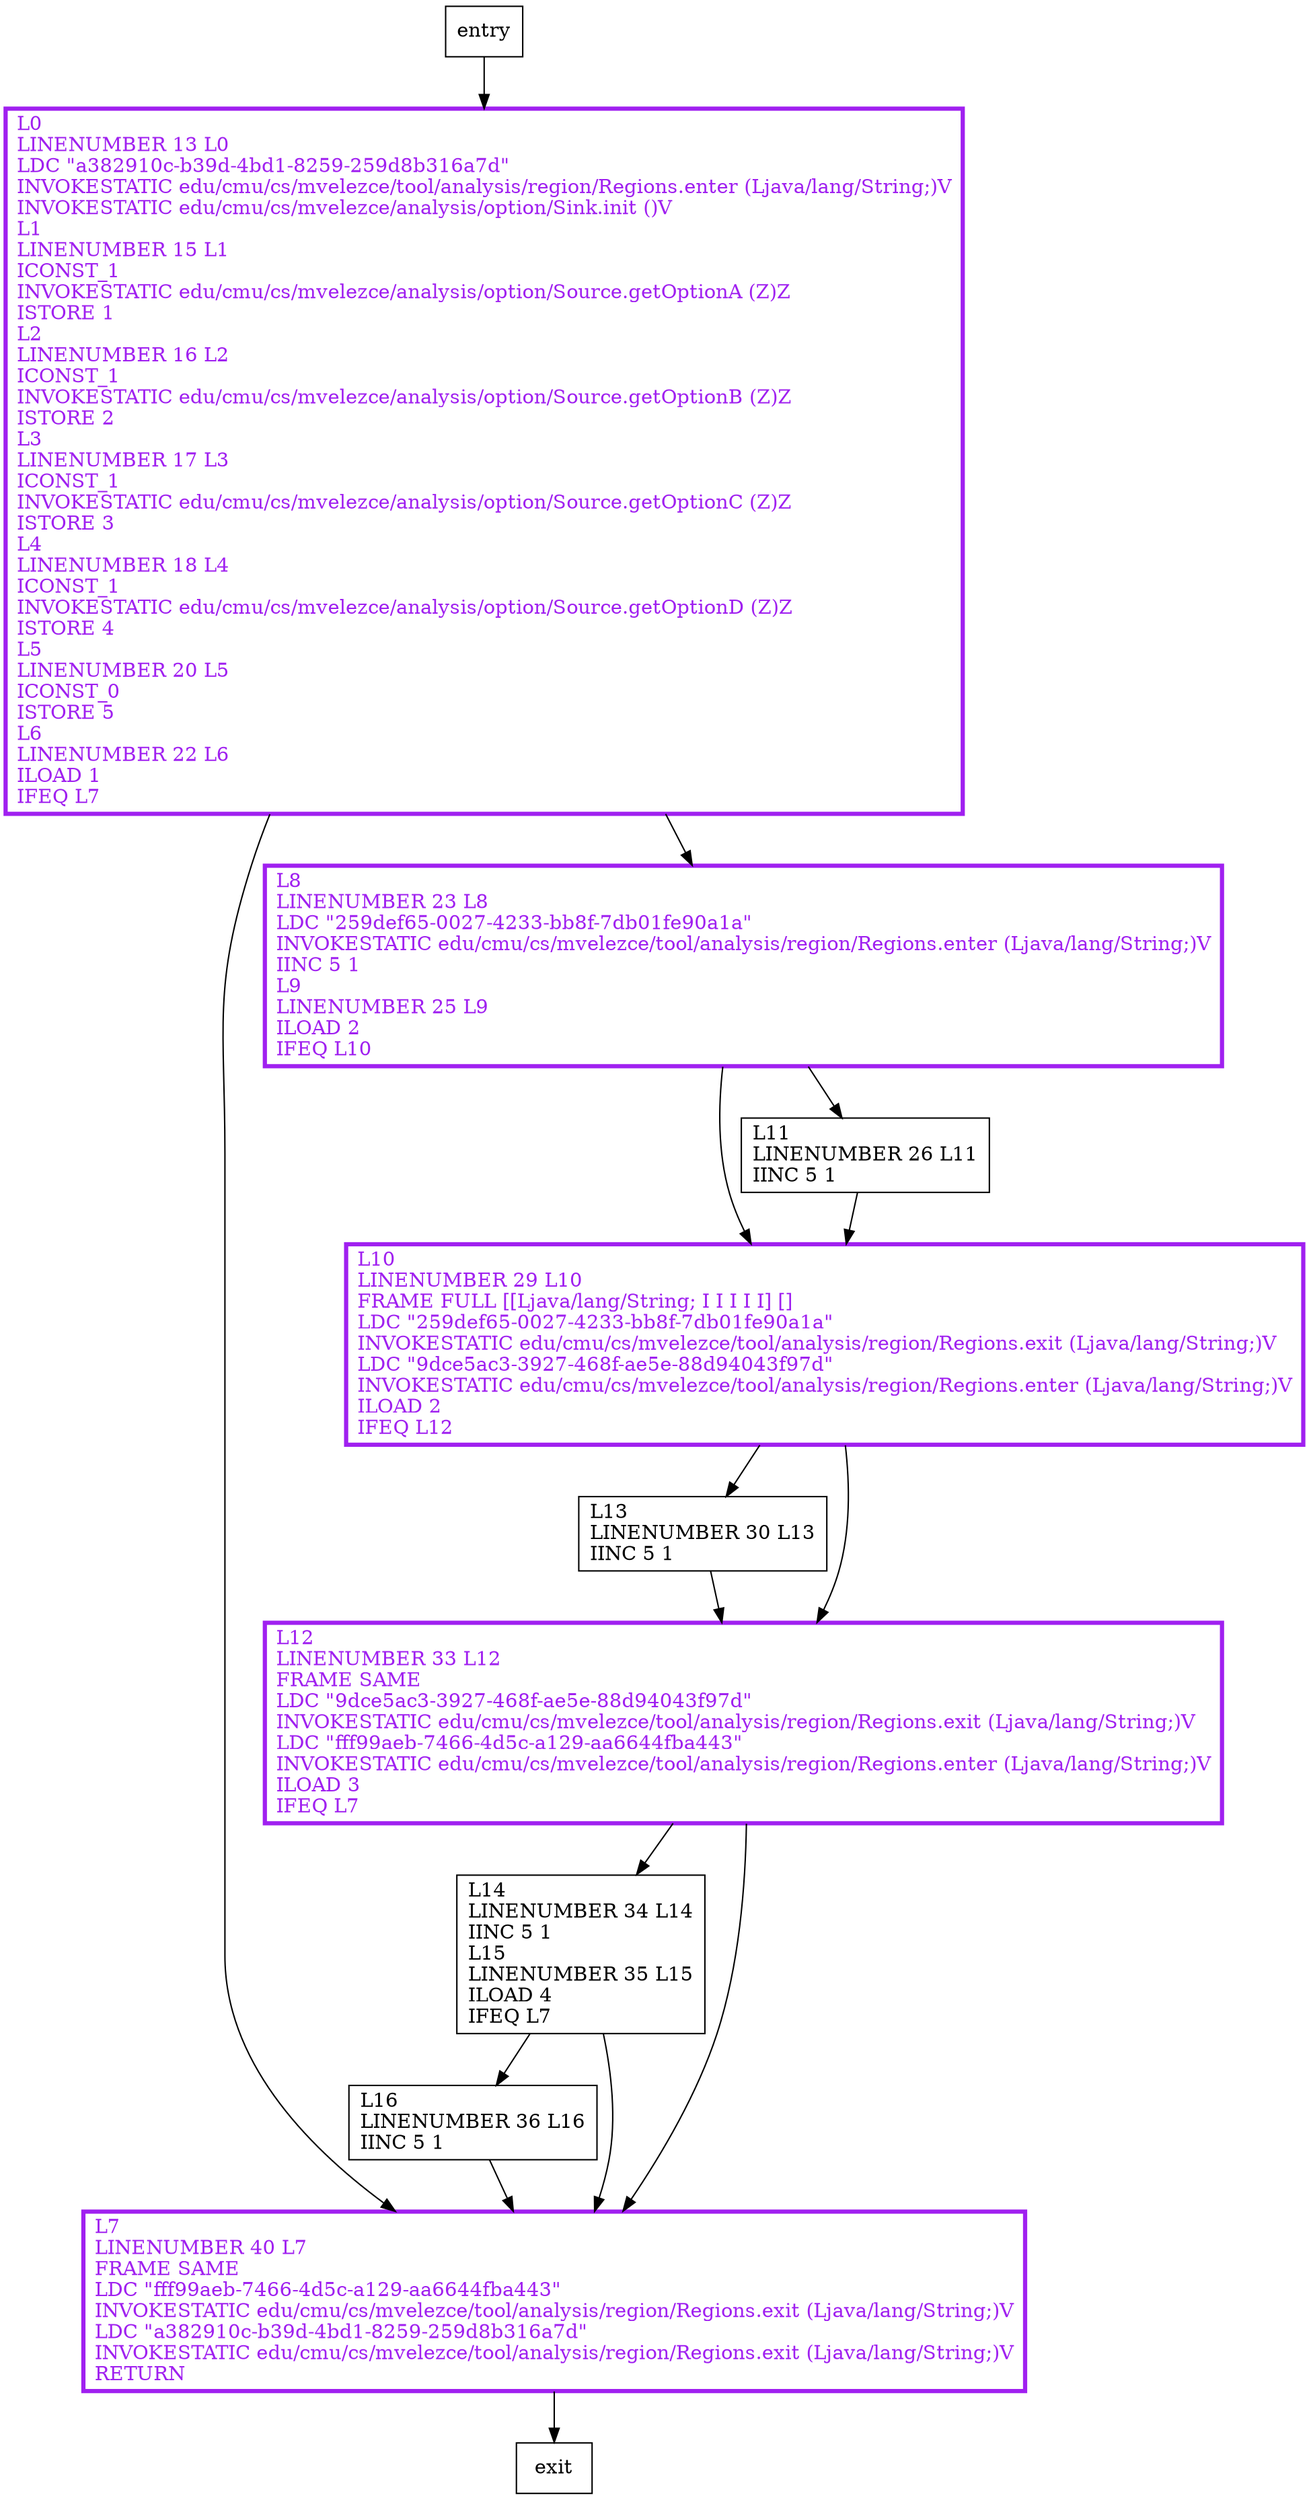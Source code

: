 digraph main {
node [shape=record];
1330952566 [label="L16\lLINENUMBER 36 L16\lIINC 5 1\l"];
2018614627 [label="L14\lLINENUMBER 34 L14\lIINC 5 1\lL15\lLINENUMBER 35 L15\lILOAD 4\lIFEQ L7\l"];
1002020563 [label="L10\lLINENUMBER 29 L10\lFRAME FULL [[Ljava/lang/String; I I I I I] []\lLDC \"259def65-0027-4233-bb8f-7db01fe90a1a\"\lINVOKESTATIC edu/cmu/cs/mvelezce/tool/analysis/region/Regions.exit (Ljava/lang/String;)V\lLDC \"9dce5ac3-3927-468f-ae5e-88d94043f97d\"\lINVOKESTATIC edu/cmu/cs/mvelezce/tool/analysis/region/Regions.enter (Ljava/lang/String;)V\lILOAD 2\lIFEQ L12\l"];
95025717 [label="L7\lLINENUMBER 40 L7\lFRAME SAME\lLDC \"fff99aeb-7466-4d5c-a129-aa6644fba443\"\lINVOKESTATIC edu/cmu/cs/mvelezce/tool/analysis/region/Regions.exit (Ljava/lang/String;)V\lLDC \"a382910c-b39d-4bd1-8259-259d8b316a7d\"\lINVOKESTATIC edu/cmu/cs/mvelezce/tool/analysis/region/Regions.exit (Ljava/lang/String;)V\lRETURN\l"];
239794696 [label="L0\lLINENUMBER 13 L0\lLDC \"a382910c-b39d-4bd1-8259-259d8b316a7d\"\lINVOKESTATIC edu/cmu/cs/mvelezce/tool/analysis/region/Regions.enter (Ljava/lang/String;)V\lINVOKESTATIC edu/cmu/cs/mvelezce/analysis/option/Sink.init ()V\lL1\lLINENUMBER 15 L1\lICONST_1\lINVOKESTATIC edu/cmu/cs/mvelezce/analysis/option/Source.getOptionA (Z)Z\lISTORE 1\lL2\lLINENUMBER 16 L2\lICONST_1\lINVOKESTATIC edu/cmu/cs/mvelezce/analysis/option/Source.getOptionB (Z)Z\lISTORE 2\lL3\lLINENUMBER 17 L3\lICONST_1\lINVOKESTATIC edu/cmu/cs/mvelezce/analysis/option/Source.getOptionC (Z)Z\lISTORE 3\lL4\lLINENUMBER 18 L4\lICONST_1\lINVOKESTATIC edu/cmu/cs/mvelezce/analysis/option/Source.getOptionD (Z)Z\lISTORE 4\lL5\lLINENUMBER 20 L5\lICONST_0\lISTORE 5\lL6\lLINENUMBER 22 L6\lILOAD 1\lIFEQ L7\l"];
2081124789 [label="L8\lLINENUMBER 23 L8\lLDC \"259def65-0027-4233-bb8f-7db01fe90a1a\"\lINVOKESTATIC edu/cmu/cs/mvelezce/tool/analysis/region/Regions.enter (Ljava/lang/String;)V\lIINC 5 1\lL9\lLINENUMBER 25 L9\lILOAD 2\lIFEQ L10\l"];
266982731 [label="L13\lLINENUMBER 30 L13\lIINC 5 1\l"];
1660598550 [label="L11\lLINENUMBER 26 L11\lIINC 5 1\l"];
675843886 [label="L12\lLINENUMBER 33 L12\lFRAME SAME\lLDC \"9dce5ac3-3927-468f-ae5e-88d94043f97d\"\lINVOKESTATIC edu/cmu/cs/mvelezce/tool/analysis/region/Regions.exit (Ljava/lang/String;)V\lLDC \"fff99aeb-7466-4d5c-a129-aa6644fba443\"\lINVOKESTATIC edu/cmu/cs/mvelezce/tool/analysis/region/Regions.enter (Ljava/lang/String;)V\lILOAD 3\lIFEQ L7\l"];
entry;
exit;
1330952566 -> 95025717;
entry -> 239794696;
2018614627 -> 1330952566;
2018614627 -> 95025717;
1002020563 -> 266982731;
1002020563 -> 675843886;
95025717 -> exit;
239794696 -> 95025717;
239794696 -> 2081124789;
2081124789 -> 1002020563;
2081124789 -> 1660598550;
266982731 -> 675843886;
1660598550 -> 1002020563;
675843886 -> 2018614627;
675843886 -> 95025717;
1002020563[fontcolor="purple", penwidth=3, color="purple"];
95025717[fontcolor="purple", penwidth=3, color="purple"];
239794696[fontcolor="purple", penwidth=3, color="purple"];
2081124789[fontcolor="purple", penwidth=3, color="purple"];
675843886[fontcolor="purple", penwidth=3, color="purple"];
}
